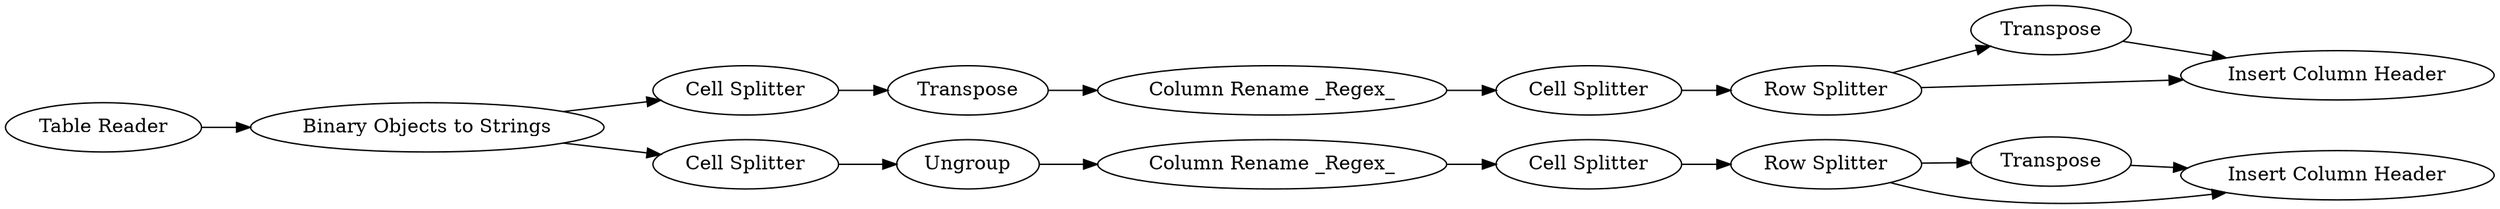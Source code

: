 digraph {
	1289 -> 1287
	1296 -> 1280
	1286 -> 1288
	1295 -> 1286
	1280 -> 1284
	1298 -> 1305
	1285 -> 1295
	1299 -> 1304
	1288 -> 1287
	1288 -> 1289
	1297 -> 1299
	1280 -> 1302
	1304 -> 1305
	1306 -> 1297
	1302 -> 1306
	1284 -> 1285
	1304 -> 1298
	1286 [label="Cell Splitter"]
	1298 [label=Transpose]
	1284 [label="Cell Splitter"]
	1287 [label="Insert Column Header"]
	1285 [label=Transpose]
	1296 [label="Table Reader"]
	1305 [label="Insert Column Header"]
	1304 [label="Row Splitter"]
	1306 [label=Ungroup]
	1302 [label="Cell Splitter"]
	1297 [label="Column Rename _Regex_"]
	1280 [label="Binary Objects to Strings"]
	1289 [label=Transpose]
	1299 [label="Cell Splitter"]
	1295 [label="Column Rename _Regex_"]
	1288 [label="Row Splitter"]
	rankdir=LR
}
